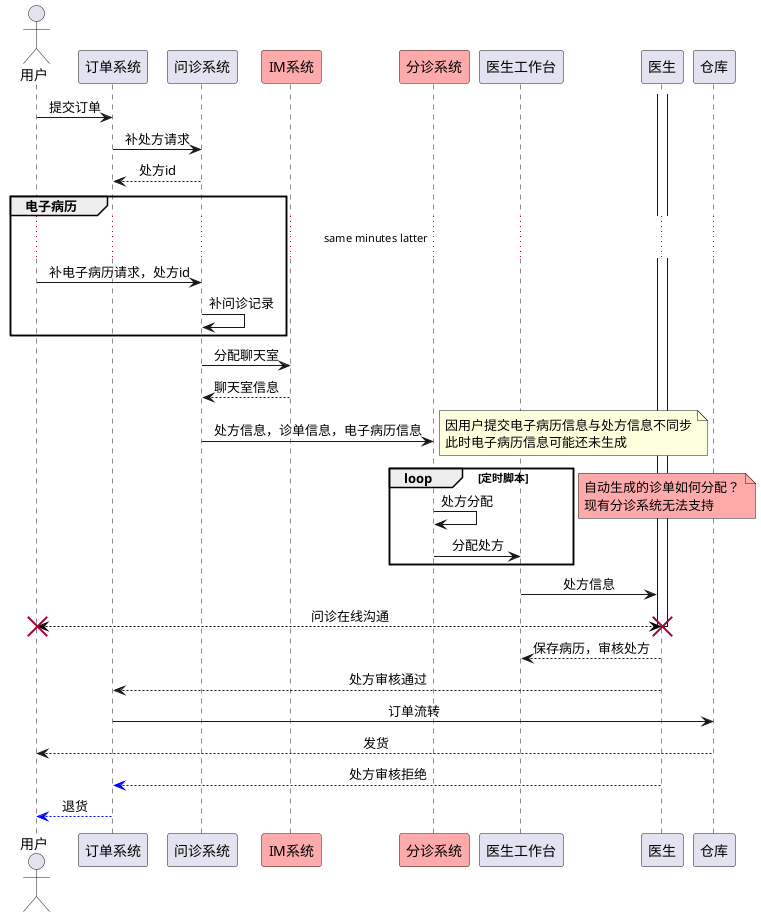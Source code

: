 @startuml
actor 用户
skinparam sequenceMessageAlign center

用户 -> 订单系统: 提交订单

订单系统 -> 问诊系统: 补处方请求
问诊系统 --> 订单系统: 处方id

group 电子病历
...same minutes latter...
用户 -> 问诊系统: 补电子病历请求，处方id
问诊系统 -> 问诊系统: 补问诊记录
end
participant IM系统 #FFAAAA
问诊系统 -> IM系统: 分配聊天室
问诊系统 <-- IM系统: 聊天室信息

participant 分诊系统 #FFAAAA
问诊系统 -> 分诊系统: 处方信息，诊单信息，电子病历信息
note right
因用户提交电子病历信息与处方信息不同步
此时电子病历信息可能还未生成
end note
loop 定时脚本
    分诊系统 ->分诊系统: 处方分配
    分诊系统 -> 医生工作台: 分配处方
end
note left #FFAAAA
自动生成的诊单如何分配？
现有分诊系统无法支持
end note

activate 医生

医生工作台 -> 医生: 处方信息
医生 <--[#000000]> 用户: 问诊在线沟通
destroy 医生
destroy 用户

医生工作台 <-- 医生: 保存病历，审核处方
医生 --> 订单系统: 处方审核通过
订单系统 ->仓库: 订单流转
仓库 --> 用户: 发货
医生 --[#0000FF]> 订单系统: 处方审核拒绝
订单系统--[#0000FF]> 用户: 退货


@enduml